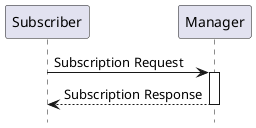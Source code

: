@startuml

hide footbox

participant "Subscriber" as Subscriber
participant "Manager" as Manager

Subscriber->Manager: Subscription Request
activate Manager
Manager-->Subscriber: Subscription Response
deactivate Manager

@enduml